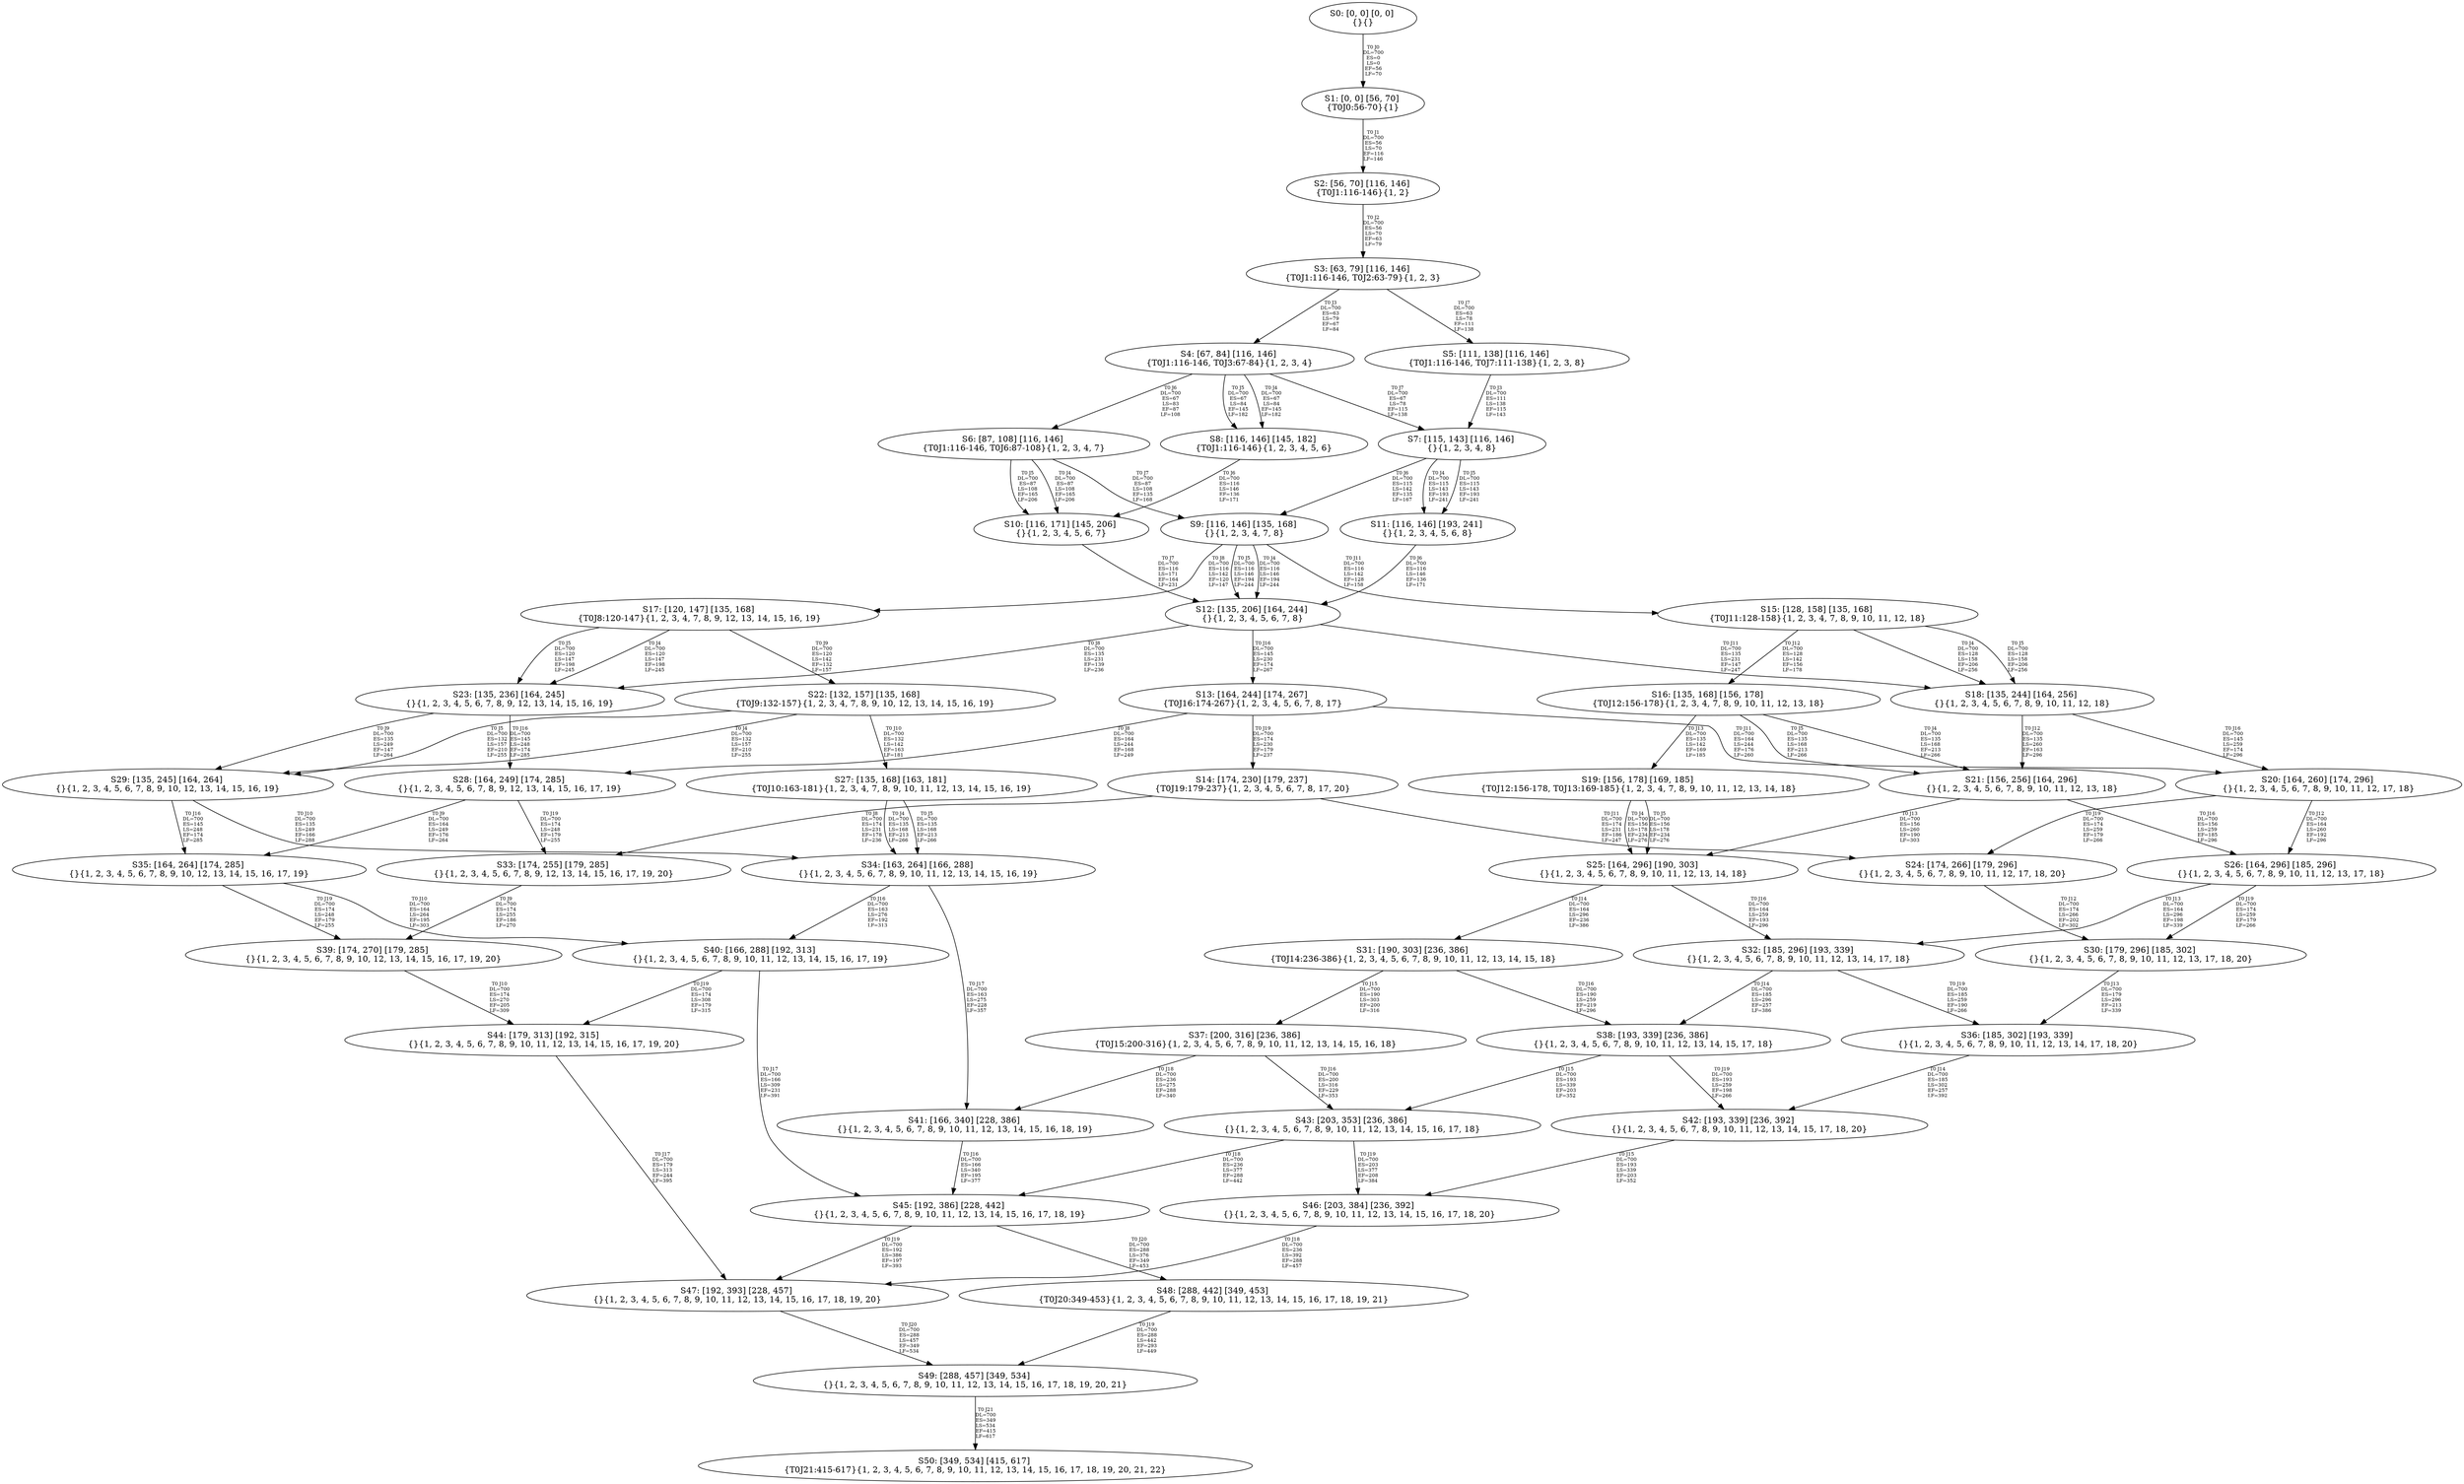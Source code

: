 digraph {
	S0[label="S0: [0, 0] [0, 0] \n{}{}"];
	S1[label="S1: [0, 0] [56, 70] \n{T0J0:56-70}{1}"];
	S2[label="S2: [56, 70] [116, 146] \n{T0J1:116-146}{1, 2}"];
	S3[label="S3: [63, 79] [116, 146] \n{T0J1:116-146, T0J2:63-79}{1, 2, 3}"];
	S4[label="S4: [67, 84] [116, 146] \n{T0J1:116-146, T0J3:67-84}{1, 2, 3, 4}"];
	S5[label="S5: [111, 138] [116, 146] \n{T0J1:116-146, T0J7:111-138}{1, 2, 3, 8}"];
	S6[label="S6: [87, 108] [116, 146] \n{T0J1:116-146, T0J6:87-108}{1, 2, 3, 4, 7}"];
	S7[label="S7: [115, 143] [116, 146] \n{}{1, 2, 3, 4, 8}"];
	S8[label="S8: [116, 146] [145, 182] \n{T0J1:116-146}{1, 2, 3, 4, 5, 6}"];
	S9[label="S9: [116, 146] [135, 168] \n{}{1, 2, 3, 4, 7, 8}"];
	S10[label="S10: [116, 171] [145, 206] \n{}{1, 2, 3, 4, 5, 6, 7}"];
	S11[label="S11: [116, 146] [193, 241] \n{}{1, 2, 3, 4, 5, 6, 8}"];
	S12[label="S12: [135, 206] [164, 244] \n{}{1, 2, 3, 4, 5, 6, 7, 8}"];
	S13[label="S13: [164, 244] [174, 267] \n{T0J16:174-267}{1, 2, 3, 4, 5, 6, 7, 8, 17}"];
	S14[label="S14: [174, 230] [179, 237] \n{T0J19:179-237}{1, 2, 3, 4, 5, 6, 7, 8, 17, 20}"];
	S15[label="S15: [128, 158] [135, 168] \n{T0J11:128-158}{1, 2, 3, 4, 7, 8, 9, 10, 11, 12, 18}"];
	S16[label="S16: [135, 168] [156, 178] \n{T0J12:156-178}{1, 2, 3, 4, 7, 8, 9, 10, 11, 12, 13, 18}"];
	S17[label="S17: [120, 147] [135, 168] \n{T0J8:120-147}{1, 2, 3, 4, 7, 8, 9, 12, 13, 14, 15, 16, 19}"];
	S18[label="S18: [135, 244] [164, 256] \n{}{1, 2, 3, 4, 5, 6, 7, 8, 9, 10, 11, 12, 18}"];
	S19[label="S19: [156, 178] [169, 185] \n{T0J12:156-178, T0J13:169-185}{1, 2, 3, 4, 7, 8, 9, 10, 11, 12, 13, 14, 18}"];
	S20[label="S20: [164, 260] [174, 296] \n{}{1, 2, 3, 4, 5, 6, 7, 8, 9, 10, 11, 12, 17, 18}"];
	S21[label="S21: [156, 256] [164, 296] \n{}{1, 2, 3, 4, 5, 6, 7, 8, 9, 10, 11, 12, 13, 18}"];
	S22[label="S22: [132, 157] [135, 168] \n{T0J9:132-157}{1, 2, 3, 4, 7, 8, 9, 10, 12, 13, 14, 15, 16, 19}"];
	S23[label="S23: [135, 236] [164, 245] \n{}{1, 2, 3, 4, 5, 6, 7, 8, 9, 12, 13, 14, 15, 16, 19}"];
	S24[label="S24: [174, 266] [179, 296] \n{}{1, 2, 3, 4, 5, 6, 7, 8, 9, 10, 11, 12, 17, 18, 20}"];
	S25[label="S25: [164, 296] [190, 303] \n{}{1, 2, 3, 4, 5, 6, 7, 8, 9, 10, 11, 12, 13, 14, 18}"];
	S26[label="S26: [164, 296] [185, 296] \n{}{1, 2, 3, 4, 5, 6, 7, 8, 9, 10, 11, 12, 13, 17, 18}"];
	S27[label="S27: [135, 168] [163, 181] \n{T0J10:163-181}{1, 2, 3, 4, 7, 8, 9, 10, 11, 12, 13, 14, 15, 16, 19}"];
	S28[label="S28: [164, 249] [174, 285] \n{}{1, 2, 3, 4, 5, 6, 7, 8, 9, 12, 13, 14, 15, 16, 17, 19}"];
	S29[label="S29: [135, 245] [164, 264] \n{}{1, 2, 3, 4, 5, 6, 7, 8, 9, 10, 12, 13, 14, 15, 16, 19}"];
	S30[label="S30: [179, 296] [185, 302] \n{}{1, 2, 3, 4, 5, 6, 7, 8, 9, 10, 11, 12, 13, 17, 18, 20}"];
	S31[label="S31: [190, 303] [236, 386] \n{T0J14:236-386}{1, 2, 3, 4, 5, 6, 7, 8, 9, 10, 11, 12, 13, 14, 15, 18}"];
	S32[label="S32: [185, 296] [193, 339] \n{}{1, 2, 3, 4, 5, 6, 7, 8, 9, 10, 11, 12, 13, 14, 17, 18}"];
	S33[label="S33: [174, 255] [179, 285] \n{}{1, 2, 3, 4, 5, 6, 7, 8, 9, 12, 13, 14, 15, 16, 17, 19, 20}"];
	S34[label="S34: [163, 264] [166, 288] \n{}{1, 2, 3, 4, 5, 6, 7, 8, 9, 10, 11, 12, 13, 14, 15, 16, 19}"];
	S35[label="S35: [164, 264] [174, 285] \n{}{1, 2, 3, 4, 5, 6, 7, 8, 9, 10, 12, 13, 14, 15, 16, 17, 19}"];
	S36[label="S36: [185, 302] [193, 339] \n{}{1, 2, 3, 4, 5, 6, 7, 8, 9, 10, 11, 12, 13, 14, 17, 18, 20}"];
	S37[label="S37: [200, 316] [236, 386] \n{T0J15:200-316}{1, 2, 3, 4, 5, 6, 7, 8, 9, 10, 11, 12, 13, 14, 15, 16, 18}"];
	S38[label="S38: [193, 339] [236, 386] \n{}{1, 2, 3, 4, 5, 6, 7, 8, 9, 10, 11, 12, 13, 14, 15, 17, 18}"];
	S39[label="S39: [174, 270] [179, 285] \n{}{1, 2, 3, 4, 5, 6, 7, 8, 9, 10, 12, 13, 14, 15, 16, 17, 19, 20}"];
	S40[label="S40: [166, 288] [192, 313] \n{}{1, 2, 3, 4, 5, 6, 7, 8, 9, 10, 11, 12, 13, 14, 15, 16, 17, 19}"];
	S41[label="S41: [166, 340] [228, 386] \n{}{1, 2, 3, 4, 5, 6, 7, 8, 9, 10, 11, 12, 13, 14, 15, 16, 18, 19}"];
	S42[label="S42: [193, 339] [236, 392] \n{}{1, 2, 3, 4, 5, 6, 7, 8, 9, 10, 11, 12, 13, 14, 15, 17, 18, 20}"];
	S43[label="S43: [203, 353] [236, 386] \n{}{1, 2, 3, 4, 5, 6, 7, 8, 9, 10, 11, 12, 13, 14, 15, 16, 17, 18}"];
	S44[label="S44: [179, 313] [192, 315] \n{}{1, 2, 3, 4, 5, 6, 7, 8, 9, 10, 11, 12, 13, 14, 15, 16, 17, 19, 20}"];
	S45[label="S45: [192, 386] [228, 442] \n{}{1, 2, 3, 4, 5, 6, 7, 8, 9, 10, 11, 12, 13, 14, 15, 16, 17, 18, 19}"];
	S46[label="S46: [203, 384] [236, 392] \n{}{1, 2, 3, 4, 5, 6, 7, 8, 9, 10, 11, 12, 13, 14, 15, 16, 17, 18, 20}"];
	S47[label="S47: [192, 393] [228, 457] \n{}{1, 2, 3, 4, 5, 6, 7, 8, 9, 10, 11, 12, 13, 14, 15, 16, 17, 18, 19, 20}"];
	S48[label="S48: [288, 442] [349, 453] \n{T0J20:349-453}{1, 2, 3, 4, 5, 6, 7, 8, 9, 10, 11, 12, 13, 14, 15, 16, 17, 18, 19, 21}"];
	S49[label="S49: [288, 457] [349, 534] \n{}{1, 2, 3, 4, 5, 6, 7, 8, 9, 10, 11, 12, 13, 14, 15, 16, 17, 18, 19, 20, 21}"];
	S50[label="S50: [349, 534] [415, 617] \n{T0J21:415-617}{1, 2, 3, 4, 5, 6, 7, 8, 9, 10, 11, 12, 13, 14, 15, 16, 17, 18, 19, 20, 21, 22}"];
	S0 -> S1[label="T0 J0\nDL=700\nES=0\nLS=0\nEF=56\nLF=70",fontsize=8];
	S1 -> S2[label="T0 J1\nDL=700\nES=56\nLS=70\nEF=116\nLF=146",fontsize=8];
	S2 -> S3[label="T0 J2\nDL=700\nES=56\nLS=70\nEF=63\nLF=79",fontsize=8];
	S3 -> S4[label="T0 J3\nDL=700\nES=63\nLS=79\nEF=67\nLF=84",fontsize=8];
	S3 -> S5[label="T0 J7\nDL=700\nES=63\nLS=78\nEF=111\nLF=138",fontsize=8];
	S4 -> S8[label="T0 J4\nDL=700\nES=67\nLS=84\nEF=145\nLF=182",fontsize=8];
	S4 -> S8[label="T0 J5\nDL=700\nES=67\nLS=84\nEF=145\nLF=182",fontsize=8];
	S4 -> S6[label="T0 J6\nDL=700\nES=67\nLS=83\nEF=87\nLF=108",fontsize=8];
	S4 -> S7[label="T0 J7\nDL=700\nES=67\nLS=78\nEF=115\nLF=138",fontsize=8];
	S5 -> S7[label="T0 J3\nDL=700\nES=111\nLS=138\nEF=115\nLF=143",fontsize=8];
	S6 -> S10[label="T0 J4\nDL=700\nES=87\nLS=108\nEF=165\nLF=206",fontsize=8];
	S6 -> S10[label="T0 J5\nDL=700\nES=87\nLS=108\nEF=165\nLF=206",fontsize=8];
	S6 -> S9[label="T0 J7\nDL=700\nES=87\nLS=108\nEF=135\nLF=168",fontsize=8];
	S7 -> S11[label="T0 J4\nDL=700\nES=115\nLS=143\nEF=193\nLF=241",fontsize=8];
	S7 -> S11[label="T0 J5\nDL=700\nES=115\nLS=143\nEF=193\nLF=241",fontsize=8];
	S7 -> S9[label="T0 J6\nDL=700\nES=115\nLS=142\nEF=135\nLF=167",fontsize=8];
	S8 -> S10[label="T0 J6\nDL=700\nES=116\nLS=146\nEF=136\nLF=171",fontsize=8];
	S9 -> S12[label="T0 J4\nDL=700\nES=116\nLS=146\nEF=194\nLF=244",fontsize=8];
	S9 -> S12[label="T0 J5\nDL=700\nES=116\nLS=146\nEF=194\nLF=244",fontsize=8];
	S9 -> S17[label="T0 J8\nDL=700\nES=116\nLS=142\nEF=120\nLF=147",fontsize=8];
	S9 -> S15[label="T0 J11\nDL=700\nES=116\nLS=142\nEF=128\nLF=158",fontsize=8];
	S10 -> S12[label="T0 J7\nDL=700\nES=116\nLS=171\nEF=164\nLF=231",fontsize=8];
	S11 -> S12[label="T0 J6\nDL=700\nES=116\nLS=146\nEF=136\nLF=171",fontsize=8];
	S12 -> S23[label="T0 J8\nDL=700\nES=135\nLS=231\nEF=139\nLF=236",fontsize=8];
	S12 -> S18[label="T0 J11\nDL=700\nES=135\nLS=231\nEF=147\nLF=247",fontsize=8];
	S12 -> S13[label="T0 J16\nDL=700\nES=145\nLS=230\nEF=174\nLF=267",fontsize=8];
	S13 -> S28[label="T0 J8\nDL=700\nES=164\nLS=244\nEF=168\nLF=249",fontsize=8];
	S13 -> S20[label="T0 J11\nDL=700\nES=164\nLS=244\nEF=176\nLF=260",fontsize=8];
	S13 -> S14[label="T0 J19\nDL=700\nES=174\nLS=230\nEF=179\nLF=237",fontsize=8];
	S14 -> S33[label="T0 J8\nDL=700\nES=174\nLS=231\nEF=178\nLF=236",fontsize=8];
	S14 -> S24[label="T0 J11\nDL=700\nES=174\nLS=231\nEF=186\nLF=247",fontsize=8];
	S15 -> S18[label="T0 J4\nDL=700\nES=128\nLS=158\nEF=206\nLF=256",fontsize=8];
	S15 -> S18[label="T0 J5\nDL=700\nES=128\nLS=158\nEF=206\nLF=256",fontsize=8];
	S15 -> S16[label="T0 J12\nDL=700\nES=128\nLS=142\nEF=156\nLF=178",fontsize=8];
	S16 -> S21[label="T0 J4\nDL=700\nES=135\nLS=168\nEF=213\nLF=266",fontsize=8];
	S16 -> S21[label="T0 J5\nDL=700\nES=135\nLS=168\nEF=213\nLF=266",fontsize=8];
	S16 -> S19[label="T0 J13\nDL=700\nES=135\nLS=142\nEF=169\nLF=185",fontsize=8];
	S17 -> S23[label="T0 J4\nDL=700\nES=120\nLS=147\nEF=198\nLF=245",fontsize=8];
	S17 -> S23[label="T0 J5\nDL=700\nES=120\nLS=147\nEF=198\nLF=245",fontsize=8];
	S17 -> S22[label="T0 J9\nDL=700\nES=120\nLS=142\nEF=132\nLF=157",fontsize=8];
	S18 -> S21[label="T0 J12\nDL=700\nES=135\nLS=260\nEF=163\nLF=296",fontsize=8];
	S18 -> S20[label="T0 J16\nDL=700\nES=145\nLS=259\nEF=174\nLF=296",fontsize=8];
	S19 -> S25[label="T0 J4\nDL=700\nES=156\nLS=178\nEF=234\nLF=276",fontsize=8];
	S19 -> S25[label="T0 J5\nDL=700\nES=156\nLS=178\nEF=234\nLF=276",fontsize=8];
	S20 -> S26[label="T0 J12\nDL=700\nES=164\nLS=260\nEF=192\nLF=296",fontsize=8];
	S20 -> S24[label="T0 J19\nDL=700\nES=174\nLS=259\nEF=179\nLF=266",fontsize=8];
	S21 -> S25[label="T0 J13\nDL=700\nES=156\nLS=260\nEF=190\nLF=303",fontsize=8];
	S21 -> S26[label="T0 J16\nDL=700\nES=156\nLS=259\nEF=185\nLF=296",fontsize=8];
	S22 -> S29[label="T0 J4\nDL=700\nES=132\nLS=157\nEF=210\nLF=255",fontsize=8];
	S22 -> S29[label="T0 J5\nDL=700\nES=132\nLS=157\nEF=210\nLF=255",fontsize=8];
	S22 -> S27[label="T0 J10\nDL=700\nES=132\nLS=142\nEF=163\nLF=181",fontsize=8];
	S23 -> S29[label="T0 J9\nDL=700\nES=135\nLS=249\nEF=147\nLF=264",fontsize=8];
	S23 -> S28[label="T0 J16\nDL=700\nES=145\nLS=248\nEF=174\nLF=285",fontsize=8];
	S24 -> S30[label="T0 J12\nDL=700\nES=174\nLS=266\nEF=202\nLF=302",fontsize=8];
	S25 -> S31[label="T0 J14\nDL=700\nES=164\nLS=296\nEF=236\nLF=386",fontsize=8];
	S25 -> S32[label="T0 J16\nDL=700\nES=164\nLS=259\nEF=193\nLF=296",fontsize=8];
	S26 -> S32[label="T0 J13\nDL=700\nES=164\nLS=296\nEF=198\nLF=339",fontsize=8];
	S26 -> S30[label="T0 J19\nDL=700\nES=174\nLS=259\nEF=179\nLF=266",fontsize=8];
	S27 -> S34[label="T0 J4\nDL=700\nES=135\nLS=168\nEF=213\nLF=266",fontsize=8];
	S27 -> S34[label="T0 J5\nDL=700\nES=135\nLS=168\nEF=213\nLF=266",fontsize=8];
	S28 -> S35[label="T0 J9\nDL=700\nES=164\nLS=249\nEF=176\nLF=264",fontsize=8];
	S28 -> S33[label="T0 J19\nDL=700\nES=174\nLS=248\nEF=179\nLF=255",fontsize=8];
	S29 -> S34[label="T0 J10\nDL=700\nES=135\nLS=249\nEF=166\nLF=288",fontsize=8];
	S29 -> S35[label="T0 J16\nDL=700\nES=145\nLS=248\nEF=174\nLF=285",fontsize=8];
	S30 -> S36[label="T0 J13\nDL=700\nES=179\nLS=296\nEF=213\nLF=339",fontsize=8];
	S31 -> S37[label="T0 J15\nDL=700\nES=190\nLS=303\nEF=200\nLF=316",fontsize=8];
	S31 -> S38[label="T0 J16\nDL=700\nES=190\nLS=259\nEF=219\nLF=296",fontsize=8];
	S32 -> S38[label="T0 J14\nDL=700\nES=185\nLS=296\nEF=257\nLF=386",fontsize=8];
	S32 -> S36[label="T0 J19\nDL=700\nES=185\nLS=259\nEF=190\nLF=266",fontsize=8];
	S33 -> S39[label="T0 J9\nDL=700\nES=174\nLS=255\nEF=186\nLF=270",fontsize=8];
	S34 -> S40[label="T0 J16\nDL=700\nES=163\nLS=276\nEF=192\nLF=313",fontsize=8];
	S34 -> S41[label="T0 J17\nDL=700\nES=163\nLS=275\nEF=228\nLF=357",fontsize=8];
	S35 -> S40[label="T0 J10\nDL=700\nES=164\nLS=264\nEF=195\nLF=303",fontsize=8];
	S35 -> S39[label="T0 J19\nDL=700\nES=174\nLS=248\nEF=179\nLF=255",fontsize=8];
	S36 -> S42[label="T0 J14\nDL=700\nES=185\nLS=302\nEF=257\nLF=392",fontsize=8];
	S37 -> S43[label="T0 J16\nDL=700\nES=200\nLS=316\nEF=229\nLF=353",fontsize=8];
	S37 -> S41[label="T0 J18\nDL=700\nES=236\nLS=275\nEF=288\nLF=340",fontsize=8];
	S38 -> S43[label="T0 J15\nDL=700\nES=193\nLS=339\nEF=203\nLF=352",fontsize=8];
	S38 -> S42[label="T0 J19\nDL=700\nES=193\nLS=259\nEF=198\nLF=266",fontsize=8];
	S39 -> S44[label="T0 J10\nDL=700\nES=174\nLS=270\nEF=205\nLF=309",fontsize=8];
	S40 -> S45[label="T0 J17\nDL=700\nES=166\nLS=309\nEF=231\nLF=391",fontsize=8];
	S40 -> S44[label="T0 J19\nDL=700\nES=174\nLS=308\nEF=179\nLF=315",fontsize=8];
	S41 -> S45[label="T0 J16\nDL=700\nES=166\nLS=340\nEF=195\nLF=377",fontsize=8];
	S42 -> S46[label="T0 J15\nDL=700\nES=193\nLS=339\nEF=203\nLF=352",fontsize=8];
	S43 -> S45[label="T0 J18\nDL=700\nES=236\nLS=377\nEF=288\nLF=442",fontsize=8];
	S43 -> S46[label="T0 J19\nDL=700\nES=203\nLS=377\nEF=208\nLF=384",fontsize=8];
	S44 -> S47[label="T0 J17\nDL=700\nES=179\nLS=313\nEF=244\nLF=395",fontsize=8];
	S45 -> S47[label="T0 J19\nDL=700\nES=192\nLS=386\nEF=197\nLF=393",fontsize=8];
	S45 -> S48[label="T0 J20\nDL=700\nES=288\nLS=376\nEF=349\nLF=453",fontsize=8];
	S46 -> S47[label="T0 J18\nDL=700\nES=236\nLS=392\nEF=288\nLF=457",fontsize=8];
	S47 -> S49[label="T0 J20\nDL=700\nES=288\nLS=457\nEF=349\nLF=534",fontsize=8];
	S48 -> S49[label="T0 J19\nDL=700\nES=288\nLS=442\nEF=293\nLF=449",fontsize=8];
	S49 -> S50[label="T0 J21\nDL=700\nES=349\nLS=534\nEF=415\nLF=617",fontsize=8];
}
